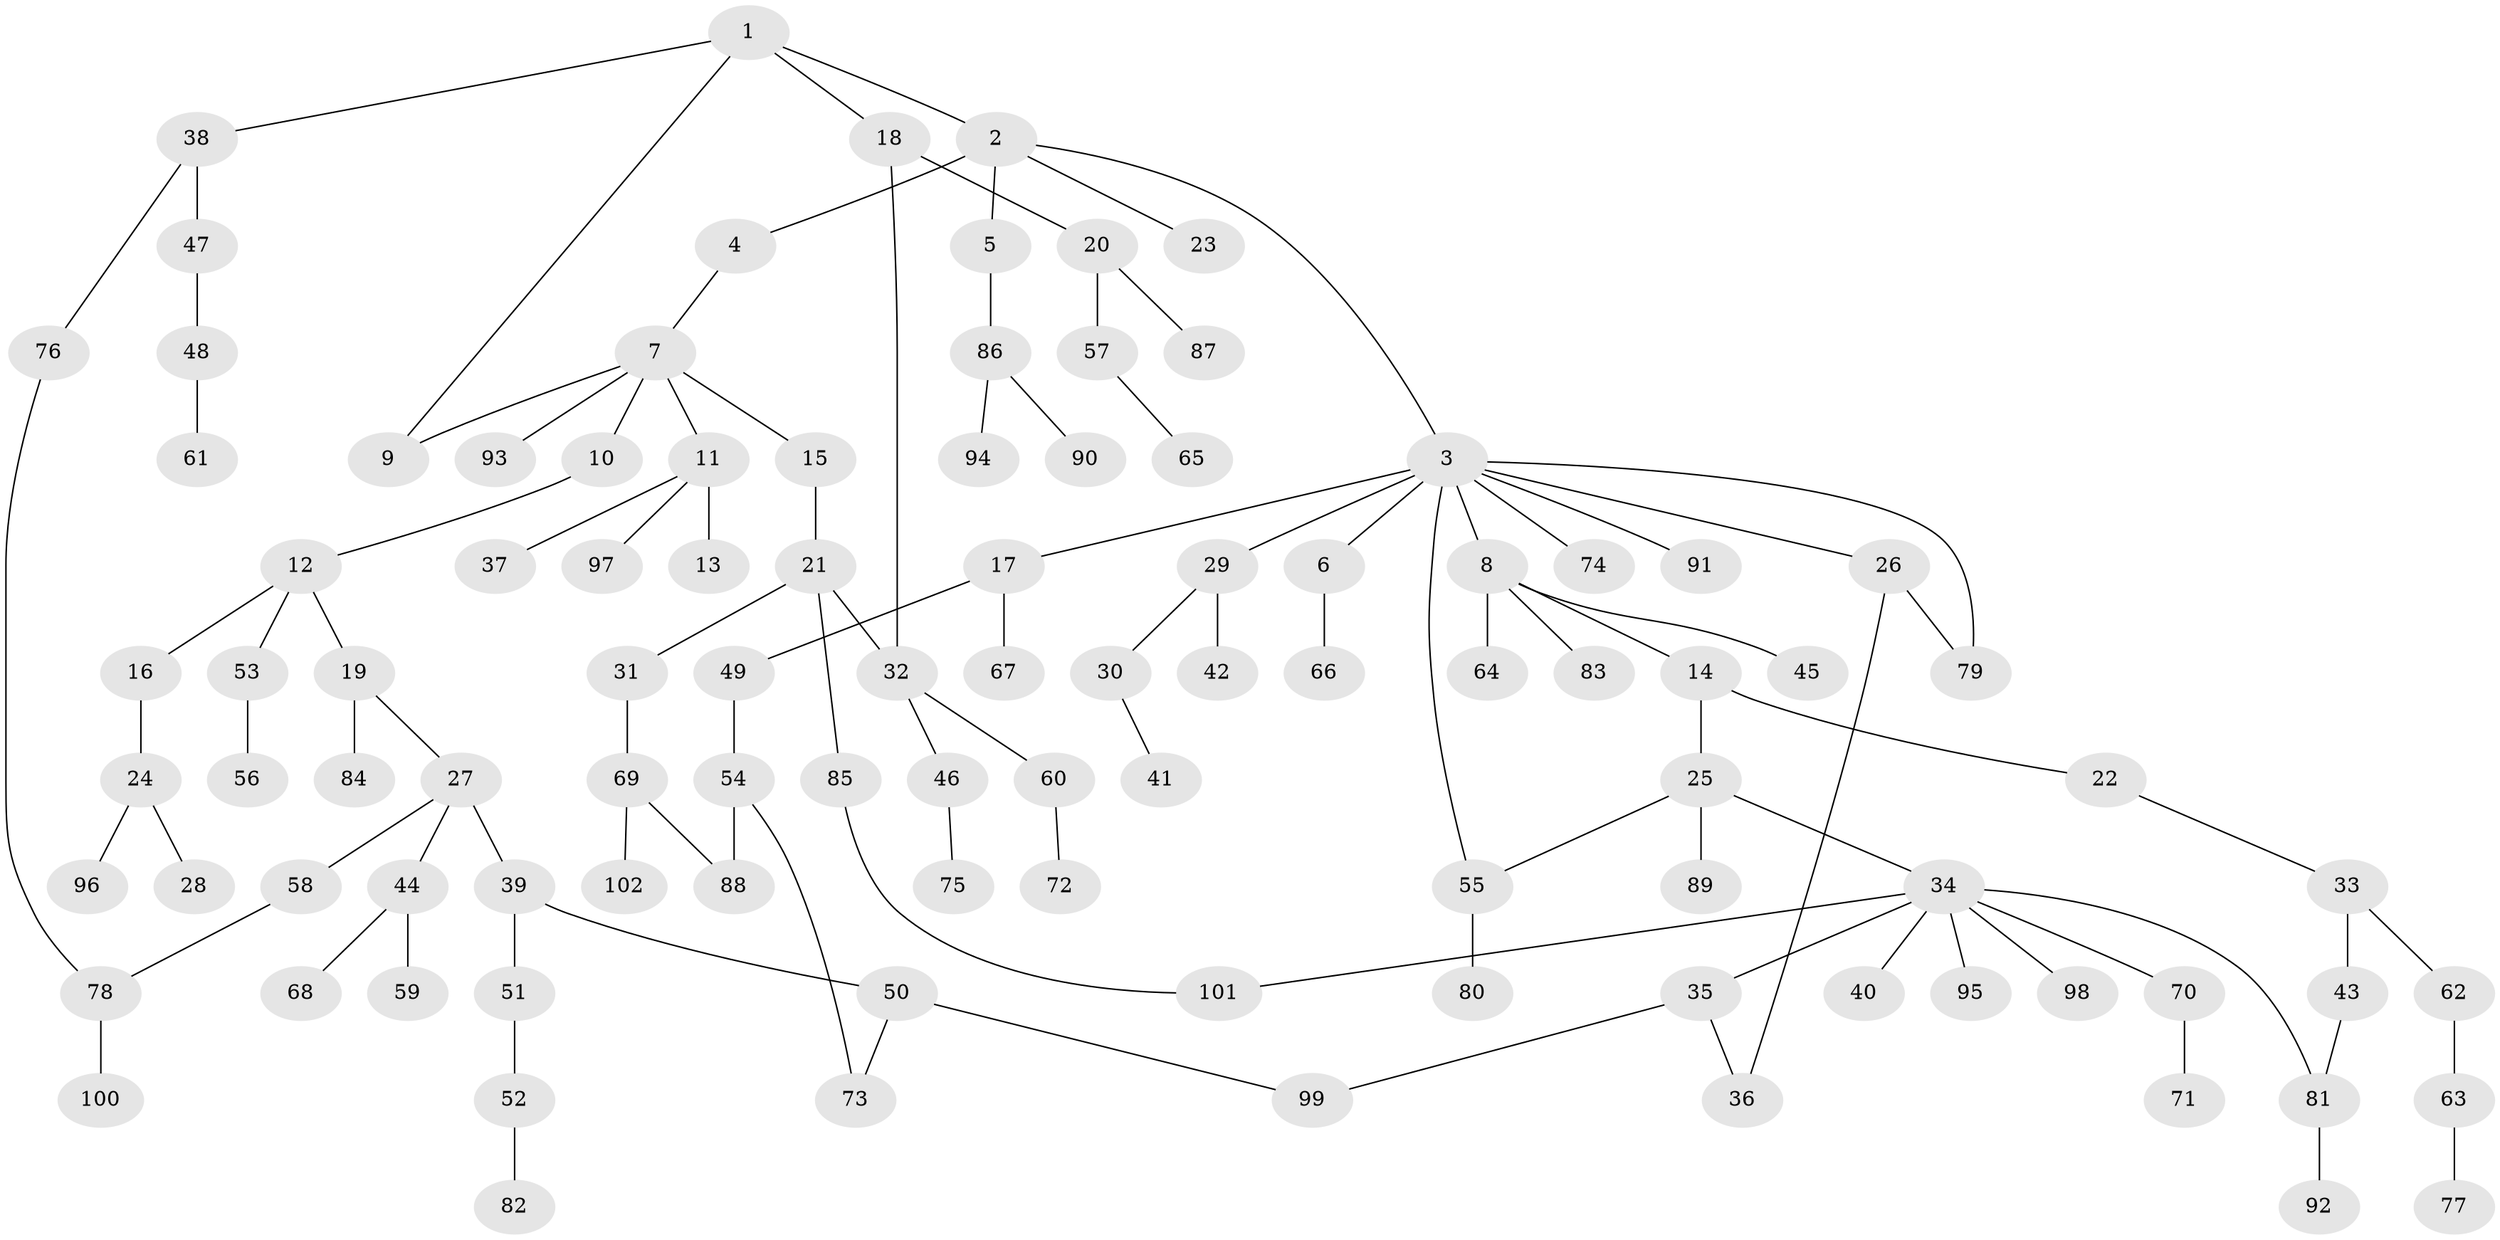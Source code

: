 // coarse degree distribution, {4: 0.08450704225352113, 5: 0.028169014084507043, 8: 0.014084507042253521, 3: 0.14084507042253522, 2: 0.2535211267605634, 6: 0.028169014084507043, 1: 0.43661971830985913, 9: 0.014084507042253521}
// Generated by graph-tools (version 1.1) at 2025/51/02/27/25 19:51:39]
// undirected, 102 vertices, 112 edges
graph export_dot {
graph [start="1"]
  node [color=gray90,style=filled];
  1;
  2;
  3;
  4;
  5;
  6;
  7;
  8;
  9;
  10;
  11;
  12;
  13;
  14;
  15;
  16;
  17;
  18;
  19;
  20;
  21;
  22;
  23;
  24;
  25;
  26;
  27;
  28;
  29;
  30;
  31;
  32;
  33;
  34;
  35;
  36;
  37;
  38;
  39;
  40;
  41;
  42;
  43;
  44;
  45;
  46;
  47;
  48;
  49;
  50;
  51;
  52;
  53;
  54;
  55;
  56;
  57;
  58;
  59;
  60;
  61;
  62;
  63;
  64;
  65;
  66;
  67;
  68;
  69;
  70;
  71;
  72;
  73;
  74;
  75;
  76;
  77;
  78;
  79;
  80;
  81;
  82;
  83;
  84;
  85;
  86;
  87;
  88;
  89;
  90;
  91;
  92;
  93;
  94;
  95;
  96;
  97;
  98;
  99;
  100;
  101;
  102;
  1 -- 2;
  1 -- 9;
  1 -- 18;
  1 -- 38;
  2 -- 3;
  2 -- 4;
  2 -- 5;
  2 -- 23;
  3 -- 6;
  3 -- 8;
  3 -- 17;
  3 -- 26;
  3 -- 29;
  3 -- 74;
  3 -- 79;
  3 -- 91;
  3 -- 55;
  4 -- 7;
  5 -- 86;
  6 -- 66;
  7 -- 10;
  7 -- 11;
  7 -- 15;
  7 -- 93;
  7 -- 9;
  8 -- 14;
  8 -- 45;
  8 -- 64;
  8 -- 83;
  10 -- 12;
  11 -- 13;
  11 -- 37;
  11 -- 97;
  12 -- 16;
  12 -- 19;
  12 -- 53;
  14 -- 22;
  14 -- 25;
  15 -- 21;
  16 -- 24;
  17 -- 49;
  17 -- 67;
  18 -- 20;
  18 -- 32;
  19 -- 27;
  19 -- 84;
  20 -- 57;
  20 -- 87;
  21 -- 31;
  21 -- 32;
  21 -- 85;
  22 -- 33;
  24 -- 28;
  24 -- 96;
  25 -- 34;
  25 -- 55;
  25 -- 89;
  26 -- 36;
  26 -- 79;
  27 -- 39;
  27 -- 44;
  27 -- 58;
  29 -- 30;
  29 -- 42;
  30 -- 41;
  31 -- 69;
  32 -- 46;
  32 -- 60;
  33 -- 43;
  33 -- 62;
  34 -- 35;
  34 -- 40;
  34 -- 70;
  34 -- 81;
  34 -- 95;
  34 -- 98;
  34 -- 101;
  35 -- 99;
  35 -- 36;
  38 -- 47;
  38 -- 76;
  39 -- 50;
  39 -- 51;
  43 -- 81;
  44 -- 59;
  44 -- 68;
  46 -- 75;
  47 -- 48;
  48 -- 61;
  49 -- 54;
  50 -- 99;
  50 -- 73;
  51 -- 52;
  52 -- 82;
  53 -- 56;
  54 -- 73;
  54 -- 88;
  55 -- 80;
  57 -- 65;
  58 -- 78;
  60 -- 72;
  62 -- 63;
  63 -- 77;
  69 -- 88;
  69 -- 102;
  70 -- 71;
  76 -- 78;
  78 -- 100;
  81 -- 92;
  85 -- 101;
  86 -- 90;
  86 -- 94;
}
